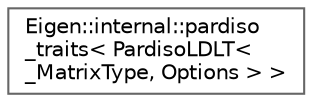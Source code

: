 digraph "Graphical Class Hierarchy"
{
 // LATEX_PDF_SIZE
  bgcolor="transparent";
  edge [fontname=Helvetica,fontsize=10,labelfontname=Helvetica,labelfontsize=10];
  node [fontname=Helvetica,fontsize=10,shape=box,height=0.2,width=0.4];
  rankdir="LR";
  Node0 [id="Node000000",label="Eigen::internal::pardiso\l_traits\< PardisoLDLT\< \l_MatrixType, Options \> \>",height=0.2,width=0.4,color="grey40", fillcolor="white", style="filled",URL="$structEigen_1_1internal_1_1pardiso__traits_3_01PardisoLDLT_3_01__MatrixType_00_01Options_01_4_01_4.html",tooltip=" "];
}
